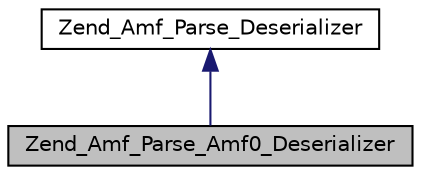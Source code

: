 digraph G
{
  edge [fontname="Helvetica",fontsize="10",labelfontname="Helvetica",labelfontsize="10"];
  node [fontname="Helvetica",fontsize="10",shape=record];
  Node1 [label="Zend_Amf_Parse_Amf0_Deserializer",height=0.2,width=0.4,color="black", fillcolor="grey75", style="filled" fontcolor="black"];
  Node2 -> Node1 [dir="back",color="midnightblue",fontsize="10",style="solid",fontname="Helvetica"];
  Node2 [label="Zend_Amf_Parse_Deserializer",height=0.2,width=0.4,color="black", fillcolor="white", style="filled",URL="$class_zend___amf___parse___deserializer.html"];
}
